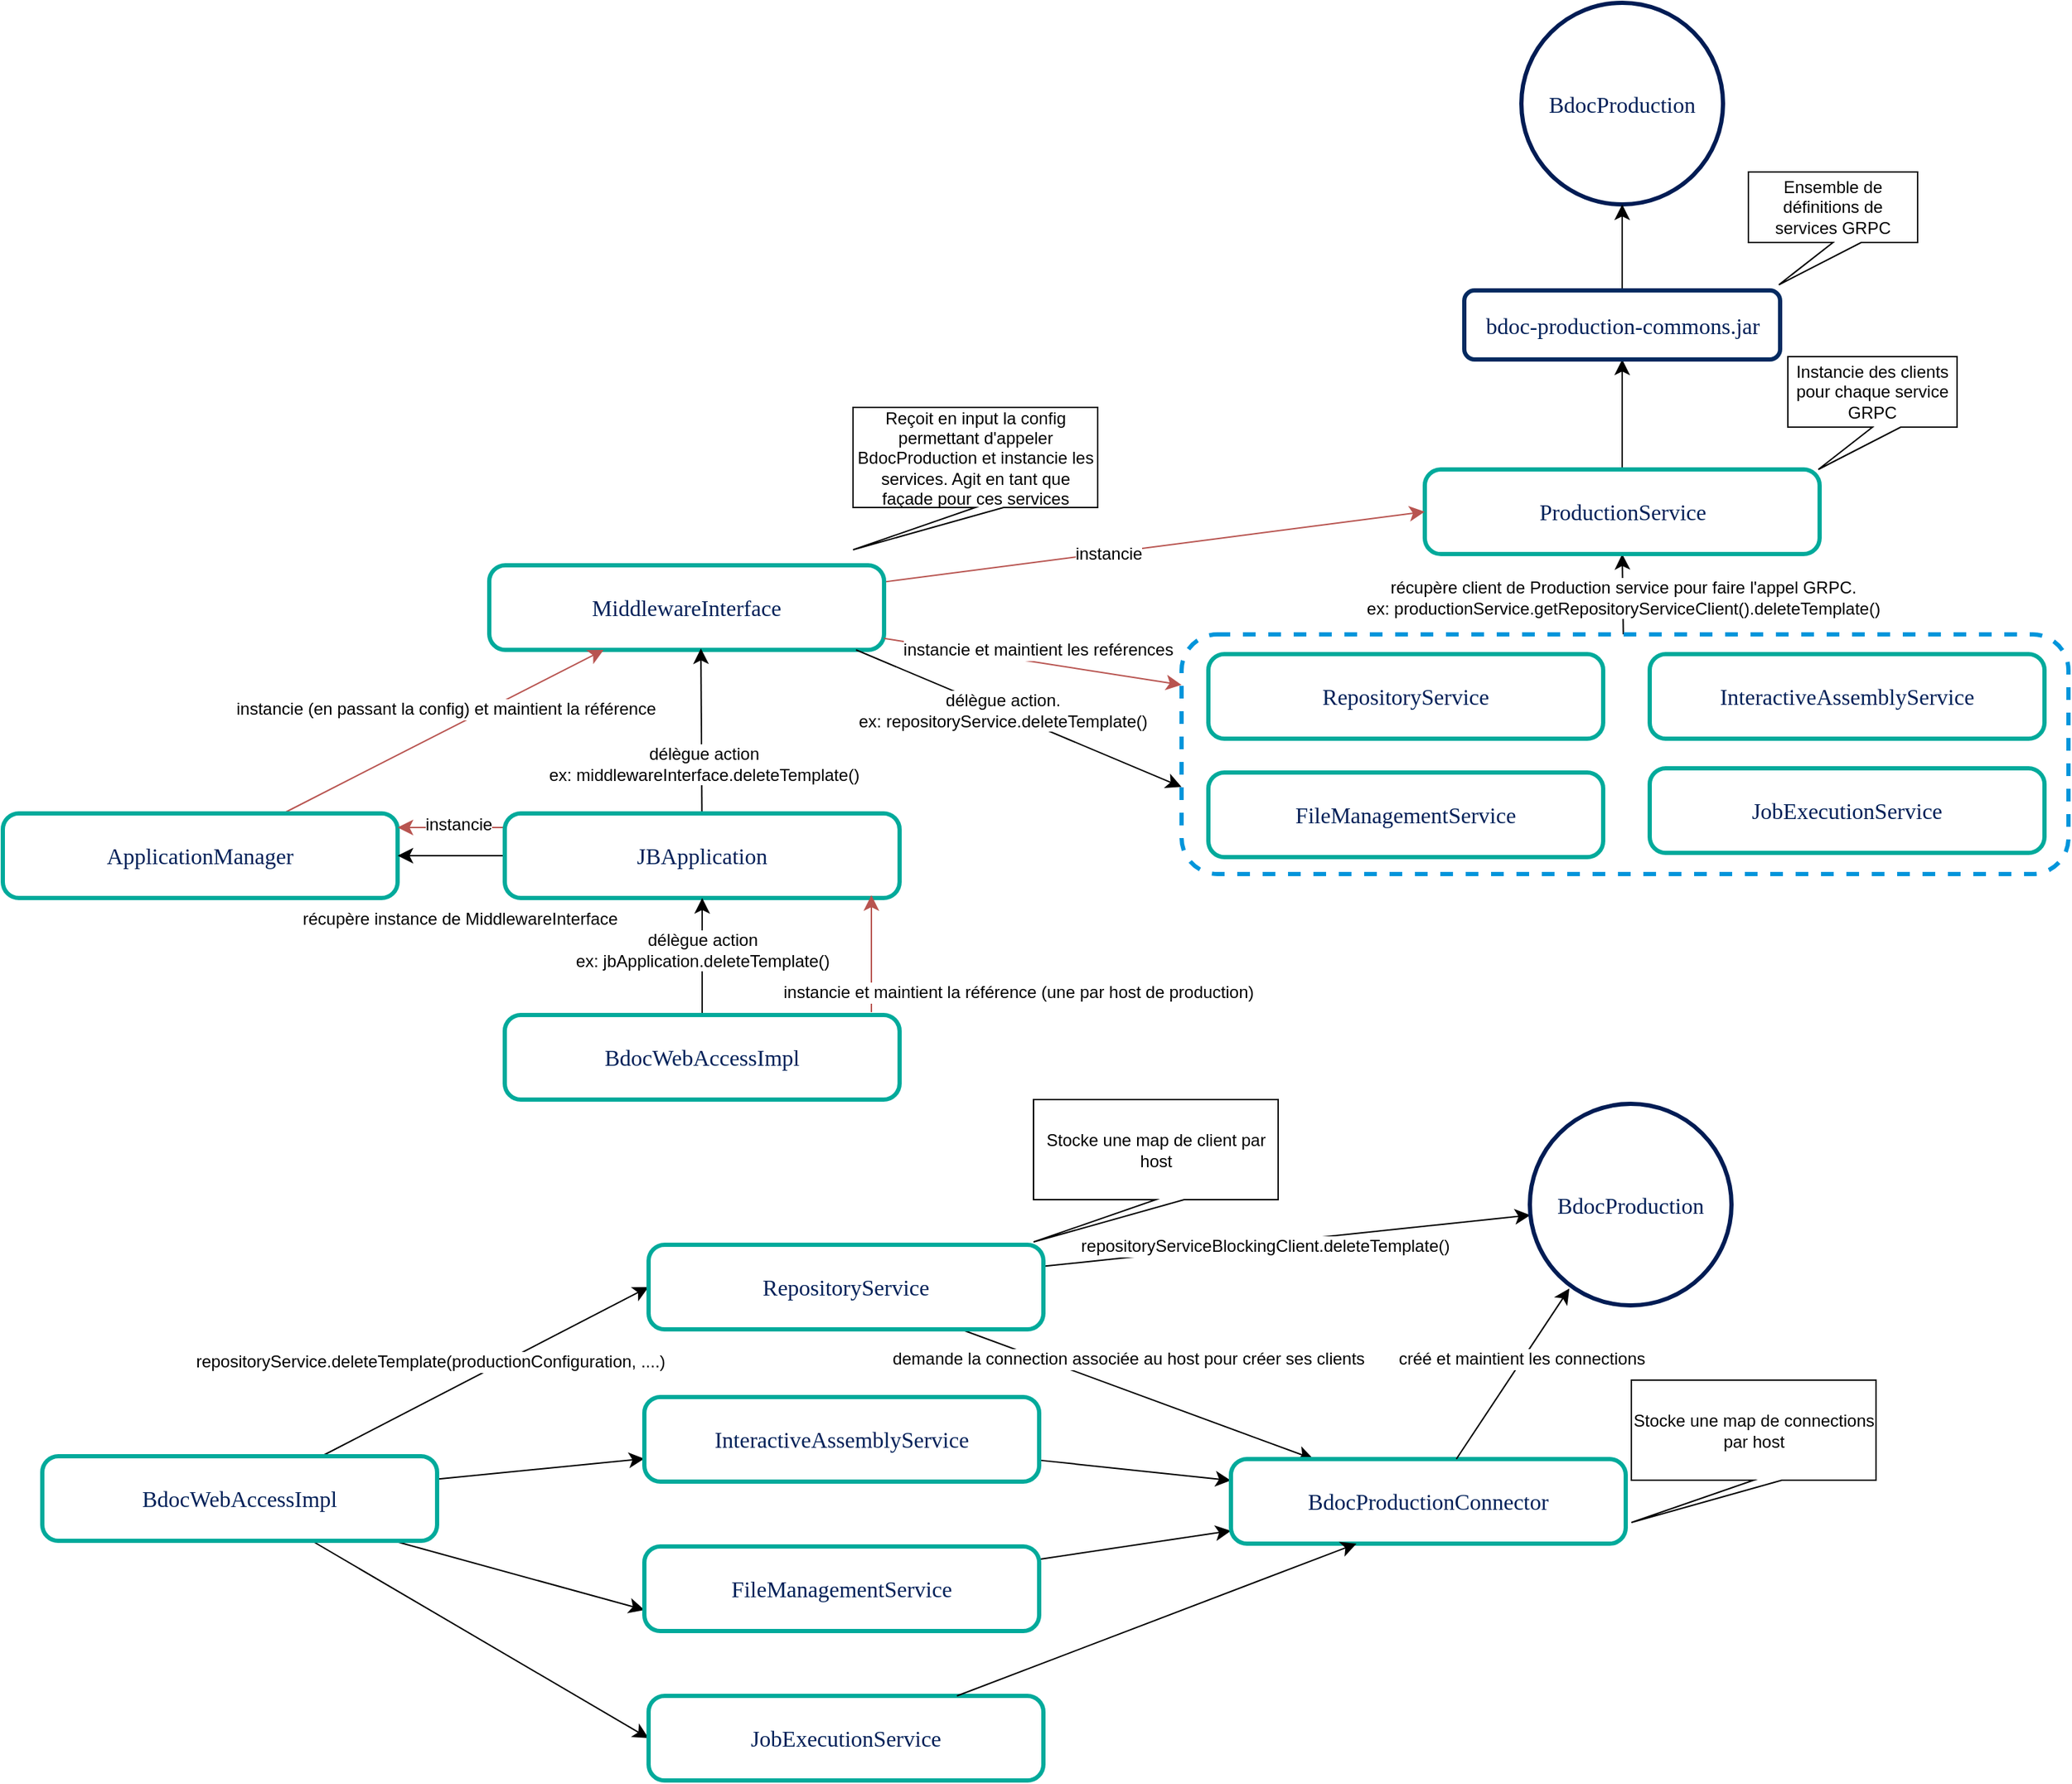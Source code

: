<mxfile version="24.7.6">
  <diagram name="Page-1" id="mQtRlN96GZHrQYOkIhaN">
    <mxGraphModel dx="2634" dy="1232" grid="0" gridSize="10" guides="1" tooltips="1" connect="1" arrows="1" fold="1" page="0" pageScale="1" pageWidth="827" pageHeight="1169" math="0" shadow="0">
      <root>
        <mxCell id="0" />
        <mxCell id="1" parent="0" />
        <mxCell id="X8OBtTKPQ86jGMtwhGi1-28" style="edgeStyle=none;curved=1;rounded=0;orthogonalLoop=1;jettySize=auto;html=1;entryX=0.5;entryY=1;entryDx=0;entryDy=0;fontSize=12;startSize=8;endSize=8;" edge="1" parent="1" source="X8OBtTKPQ86jGMtwhGi1-25" target="X8OBtTKPQ86jGMtwhGi1-3">
          <mxGeometry relative="1" as="geometry" />
        </mxCell>
        <mxCell id="X8OBtTKPQ86jGMtwhGi1-34" value="&lt;div&gt;récupère client de Production service pour faire l&#39;appel GRPC.&lt;/div&gt;&lt;div&gt;ex: productionService.getRepositoryServiceClient().deleteTemplate()&lt;br&gt;&lt;/div&gt;" style="edgeLabel;html=1;align=center;verticalAlign=middle;resizable=0;points=[];fontSize=12;" vertex="1" connectable="0" parent="X8OBtTKPQ86jGMtwhGi1-28">
          <mxGeometry x="0.262" y="-2" relative="1" as="geometry">
            <mxPoint x="-2" y="10" as="offset" />
          </mxGeometry>
        </mxCell>
        <mxCell id="X8OBtTKPQ86jGMtwhGi1-25" value="" style="rounded=1;whiteSpace=wrap;html=1;strokeColor=#0095db;strokeWidth=3;arcSize=15;fontFamily=Cascadia code;fontSource=https%3A%2F%2Ffonts.googleapis.com%2Fcss%3Ffamily%3DCascadia%2Bcode;fontSize=16;fontColor=#002058;fontStyle=0;labelBackgroundColor=none;labelBorderColor=none;dashed=1;" vertex="1" parent="1">
          <mxGeometry x="-176" y="352" width="629" height="170" as="geometry" />
        </mxCell>
        <mxCell id="X8OBtTKPQ86jGMtwhGi1-1" value="BdocProduction" style="ellipse;whiteSpace=wrap;html=1;aspect=fixed;fillColor=#FFFFFF;strokeColor=#001C54;fontColor=#002058;fontFamily=Poppins;fontSource=https%3A%2F%2Ffonts.googleapis.com%2Fcss%3Ffamily%3DPoppins;fontSize=16;strokeWidth=3;fontStyle=0" vertex="1" parent="1">
          <mxGeometry x="65" y="-96" width="143" height="143" as="geometry" />
        </mxCell>
        <mxCell id="X8OBtTKPQ86jGMtwhGi1-10" style="edgeStyle=none;curved=1;rounded=0;orthogonalLoop=1;jettySize=auto;html=1;entryX=0.5;entryY=1;entryDx=0;entryDy=0;fontSize=12;startSize=8;endSize=8;" edge="1" parent="1" source="X8OBtTKPQ86jGMtwhGi1-3" target="X8OBtTKPQ86jGMtwhGi1-7">
          <mxGeometry relative="1" as="geometry" />
        </mxCell>
        <mxCell id="X8OBtTKPQ86jGMtwhGi1-3" value="ProductionService" style="rounded=1;whiteSpace=wrap;html=1;strokeColor=#00AA9B;strokeWidth=3;arcSize=19;fontFamily=Poppins;fontSource=https%3A%2F%2Ffonts.googleapis.com%2Fcss%3Ffamily%3DPoppins;fontSize=16;fontColor=#002058;fontStyle=0;labelBackgroundColor=none;labelBorderColor=none;" vertex="1" parent="1">
          <mxGeometry x="-3.5" y="235" width="280" height="60" as="geometry" />
        </mxCell>
        <mxCell id="X8OBtTKPQ86jGMtwhGi1-11" style="edgeStyle=none;curved=1;rounded=0;orthogonalLoop=1;jettySize=auto;html=1;entryX=0.5;entryY=1;entryDx=0;entryDy=0;fontSize=12;startSize=8;endSize=8;" edge="1" parent="1" source="X8OBtTKPQ86jGMtwhGi1-7" target="X8OBtTKPQ86jGMtwhGi1-1">
          <mxGeometry relative="1" as="geometry" />
        </mxCell>
        <mxCell id="X8OBtTKPQ86jGMtwhGi1-7" value="bdoc-production-commons.jar" style="rounded=1;whiteSpace=wrap;html=1;strokeColor=#042a60;strokeWidth=3;arcSize=15;fontFamily=Cascadia code;fontSource=https%3A%2F%2Ffonts.googleapis.com%2Fcss%3Ffamily%3DCascadia%2Bcode;fontSize=16;fontColor=#002058;fontStyle=0;labelBackgroundColor=none;labelBorderColor=none;" vertex="1" parent="1">
          <mxGeometry x="24.5" y="108" width="224" height="49" as="geometry" />
        </mxCell>
        <mxCell id="X8OBtTKPQ86jGMtwhGi1-9" value="Ensemble de définitions de services GRPC" style="shape=callout;whiteSpace=wrap;html=1;perimeter=calloutPerimeter;position2=0.18;" vertex="1" parent="1">
          <mxGeometry x="226" y="24" width="120" height="80" as="geometry" />
        </mxCell>
        <mxCell id="X8OBtTKPQ86jGMtwhGi1-12" value="Instancie des clients pour chaque service GRPC" style="shape=callout;whiteSpace=wrap;html=1;perimeter=calloutPerimeter;position2=0.18;" vertex="1" parent="1">
          <mxGeometry x="254" y="155" width="120" height="80" as="geometry" />
        </mxCell>
        <mxCell id="X8OBtTKPQ86jGMtwhGi1-15" style="edgeStyle=none;curved=1;rounded=0;orthogonalLoop=1;jettySize=auto;html=1;fontSize=12;startSize=8;endSize=8;fillColor=#f8cecc;strokeColor=#b85450;entryX=0;entryY=0.5;entryDx=0;entryDy=0;" edge="1" parent="1" source="X8OBtTKPQ86jGMtwhGi1-14" target="X8OBtTKPQ86jGMtwhGi1-3">
          <mxGeometry relative="1" as="geometry" />
        </mxCell>
        <mxCell id="X8OBtTKPQ86jGMtwhGi1-30" value="instancie" style="edgeLabel;html=1;align=center;verticalAlign=middle;resizable=0;points=[];fontSize=12;" vertex="1" connectable="0" parent="X8OBtTKPQ86jGMtwhGi1-15">
          <mxGeometry x="-0.172" y="-1" relative="1" as="geometry">
            <mxPoint as="offset" />
          </mxGeometry>
        </mxCell>
        <mxCell id="X8OBtTKPQ86jGMtwhGi1-14" value="MiddlewareInterface" style="rounded=1;whiteSpace=wrap;html=1;strokeColor=#00AA9B;strokeWidth=3;arcSize=19;fontFamily=Poppins;fontSource=https%3A%2F%2Ffonts.googleapis.com%2Fcss%3Ffamily%3DPoppins;fontSize=16;fontColor=#002058;fontStyle=0;labelBackgroundColor=none;labelBorderColor=none;" vertex="1" parent="1">
          <mxGeometry x="-667" y="303" width="280" height="60" as="geometry" />
        </mxCell>
        <mxCell id="X8OBtTKPQ86jGMtwhGi1-17" value="Reçoit en input la config permettant d&#39;appeler BdocProduction et instancie les services. Agit en tant que façade pour ces services" style="shape=callout;whiteSpace=wrap;html=1;perimeter=calloutPerimeter;position2=0;" vertex="1" parent="1">
          <mxGeometry x="-409" y="191" width="173.5" height="101" as="geometry" />
        </mxCell>
        <mxCell id="X8OBtTKPQ86jGMtwhGi1-18" value="RepositoryService" style="rounded=1;whiteSpace=wrap;html=1;strokeColor=#00AA9B;strokeWidth=3;arcSize=19;fontFamily=Poppins;fontSource=https%3A%2F%2Ffonts.googleapis.com%2Fcss%3Ffamily%3DPoppins;fontSize=16;fontColor=#002058;fontStyle=0;labelBackgroundColor=none;labelBorderColor=none;" vertex="1" parent="1">
          <mxGeometry x="-157" y="366" width="280" height="60" as="geometry" />
        </mxCell>
        <mxCell id="X8OBtTKPQ86jGMtwhGi1-19" value="InteractiveAssemblyService" style="rounded=1;whiteSpace=wrap;html=1;strokeColor=#00AA9B;strokeWidth=3;arcSize=19;fontFamily=Poppins;fontSource=https%3A%2F%2Ffonts.googleapis.com%2Fcss%3Ffamily%3DPoppins;fontSize=16;fontColor=#002058;fontStyle=0;labelBackgroundColor=none;labelBorderColor=none;" vertex="1" parent="1">
          <mxGeometry x="156" y="366" width="280" height="60" as="geometry" />
        </mxCell>
        <mxCell id="X8OBtTKPQ86jGMtwhGi1-20" value="FileManagementService" style="rounded=1;whiteSpace=wrap;html=1;strokeColor=#00AA9B;strokeWidth=3;arcSize=19;fontFamily=Poppins;fontSource=https%3A%2F%2Ffonts.googleapis.com%2Fcss%3Ffamily%3DPoppins;fontSize=16;fontColor=#002058;fontStyle=0;labelBackgroundColor=none;labelBorderColor=none;" vertex="1" parent="1">
          <mxGeometry x="-157" y="450" width="280" height="60" as="geometry" />
        </mxCell>
        <mxCell id="X8OBtTKPQ86jGMtwhGi1-21" value="JobExecutionService" style="rounded=1;whiteSpace=wrap;html=1;strokeColor=#00AA9B;strokeWidth=3;arcSize=19;fontFamily=Poppins;fontSource=https%3A%2F%2Ffonts.googleapis.com%2Fcss%3Ffamily%3DPoppins;fontSize=16;fontColor=#002058;fontStyle=0;labelBackgroundColor=none;labelBorderColor=none;" vertex="1" parent="1">
          <mxGeometry x="156" y="447" width="280" height="60" as="geometry" />
        </mxCell>
        <mxCell id="X8OBtTKPQ86jGMtwhGi1-26" style="edgeStyle=none;curved=1;rounded=0;orthogonalLoop=1;jettySize=auto;html=1;exitX=0.5;exitY=0;exitDx=0;exitDy=0;fontSize=12;startSize=8;endSize=8;" edge="1" parent="1" source="X8OBtTKPQ86jGMtwhGi1-25" target="X8OBtTKPQ86jGMtwhGi1-25">
          <mxGeometry relative="1" as="geometry" />
        </mxCell>
        <mxCell id="X8OBtTKPQ86jGMtwhGi1-27" style="edgeStyle=none;curved=1;rounded=0;orthogonalLoop=1;jettySize=auto;html=1;exitX=0.5;exitY=0;exitDx=0;exitDy=0;fontSize=12;startSize=8;endSize=8;" edge="1" parent="1" source="X8OBtTKPQ86jGMtwhGi1-25" target="X8OBtTKPQ86jGMtwhGi1-25">
          <mxGeometry relative="1" as="geometry" />
        </mxCell>
        <mxCell id="X8OBtTKPQ86jGMtwhGi1-29" style="edgeStyle=none;curved=1;rounded=0;orthogonalLoop=1;jettySize=auto;html=1;fontSize=12;startSize=8;endSize=8;fillColor=#f8cecc;strokeColor=#b85450;" edge="1" parent="1" source="X8OBtTKPQ86jGMtwhGi1-14" target="X8OBtTKPQ86jGMtwhGi1-25">
          <mxGeometry relative="1" as="geometry" />
        </mxCell>
        <mxCell id="X8OBtTKPQ86jGMtwhGi1-31" value="instancie et maintient les reférences" style="edgeLabel;html=1;align=center;verticalAlign=middle;resizable=0;points=[];fontSize=12;" vertex="1" connectable="0" parent="X8OBtTKPQ86jGMtwhGi1-29">
          <mxGeometry x="-0.215" y="1" relative="1" as="geometry">
            <mxPoint x="26" y="-4" as="offset" />
          </mxGeometry>
        </mxCell>
        <mxCell id="X8OBtTKPQ86jGMtwhGi1-32" style="edgeStyle=none;curved=1;rounded=0;orthogonalLoop=1;jettySize=auto;html=1;entryX=0.002;entryY=0.3;entryDx=0;entryDy=0;entryPerimeter=0;fontSize=12;startSize=8;endSize=8;exitX=0.929;exitY=1;exitDx=0;exitDy=0;exitPerimeter=0;" edge="1" parent="1" source="X8OBtTKPQ86jGMtwhGi1-14">
          <mxGeometry relative="1" as="geometry">
            <mxPoint x="-297.26" y="443.995" as="sourcePoint" />
            <mxPoint x="-176.002" y="460.24" as="targetPoint" />
          </mxGeometry>
        </mxCell>
        <mxCell id="X8OBtTKPQ86jGMtwhGi1-33" value="&lt;div&gt;délègue action.&lt;/div&gt;&lt;div&gt;ex: repositoryService.deleteTemplate()&lt;br&gt;&lt;/div&gt;" style="edgeLabel;html=1;align=center;verticalAlign=middle;resizable=0;points=[];fontSize=12;" vertex="1" connectable="0" parent="X8OBtTKPQ86jGMtwhGi1-32">
          <mxGeometry x="-0.106" y="1" relative="1" as="geometry">
            <mxPoint as="offset" />
          </mxGeometry>
        </mxCell>
        <mxCell id="X8OBtTKPQ86jGMtwhGi1-37" style="edgeStyle=none;curved=1;rounded=0;orthogonalLoop=1;jettySize=auto;html=1;fontSize=12;startSize=8;endSize=8;fillColor=#f8cecc;strokeColor=#b85450;" edge="1" parent="1" source="X8OBtTKPQ86jGMtwhGi1-36" target="X8OBtTKPQ86jGMtwhGi1-14">
          <mxGeometry relative="1" as="geometry" />
        </mxCell>
        <mxCell id="X8OBtTKPQ86jGMtwhGi1-38" value="instancie (en passant la config) et maintient la référence" style="edgeLabel;html=1;align=center;verticalAlign=middle;resizable=0;points=[];fontSize=12;" vertex="1" connectable="0" parent="X8OBtTKPQ86jGMtwhGi1-37">
          <mxGeometry x="-0.314" relative="1" as="geometry">
            <mxPoint x="37" y="-34" as="offset" />
          </mxGeometry>
        </mxCell>
        <mxCell id="X8OBtTKPQ86jGMtwhGi1-36" value="ApplicationManager" style="rounded=1;whiteSpace=wrap;html=1;strokeColor=#00AA9B;strokeWidth=3;arcSize=19;fontFamily=Poppins;fontSource=https%3A%2F%2Ffonts.googleapis.com%2Fcss%3Ffamily%3DPoppins;fontSize=16;fontColor=#002058;fontStyle=0;labelBackgroundColor=none;labelBorderColor=none;" vertex="1" parent="1">
          <mxGeometry x="-1012" y="479" width="280" height="60" as="geometry" />
        </mxCell>
        <mxCell id="X8OBtTKPQ86jGMtwhGi1-41" style="edgeStyle=none;curved=1;rounded=0;orthogonalLoop=1;jettySize=auto;html=1;fontSize=12;startSize=8;endSize=8;entryX=0.536;entryY=0.983;entryDx=0;entryDy=0;entryPerimeter=0;" edge="1" parent="1" source="X8OBtTKPQ86jGMtwhGi1-39" target="X8OBtTKPQ86jGMtwhGi1-14">
          <mxGeometry relative="1" as="geometry">
            <mxPoint x="-525" y="395" as="targetPoint" />
          </mxGeometry>
        </mxCell>
        <mxCell id="X8OBtTKPQ86jGMtwhGi1-42" value="délègue action&lt;br&gt;ex: middlewareInterface.deleteTemplate()" style="edgeLabel;html=1;align=center;verticalAlign=middle;resizable=0;points=[];fontSize=12;" vertex="1" connectable="0" parent="X8OBtTKPQ86jGMtwhGi1-41">
          <mxGeometry x="0.157" relative="1" as="geometry">
            <mxPoint x="1" y="32" as="offset" />
          </mxGeometry>
        </mxCell>
        <mxCell id="X8OBtTKPQ86jGMtwhGi1-43" style="edgeStyle=none;curved=1;rounded=0;orthogonalLoop=1;jettySize=auto;html=1;entryX=1;entryY=0.5;entryDx=0;entryDy=0;fontSize=12;startSize=8;endSize=8;" edge="1" parent="1" source="X8OBtTKPQ86jGMtwhGi1-39" target="X8OBtTKPQ86jGMtwhGi1-36">
          <mxGeometry relative="1" as="geometry" />
        </mxCell>
        <mxCell id="X8OBtTKPQ86jGMtwhGi1-44" value="récupère instance de MiddlewareInterface" style="edgeLabel;html=1;align=center;verticalAlign=middle;resizable=0;points=[];fontSize=12;" vertex="1" connectable="0" parent="X8OBtTKPQ86jGMtwhGi1-43">
          <mxGeometry x="-0.08" relative="1" as="geometry">
            <mxPoint x="3" y="45" as="offset" />
          </mxGeometry>
        </mxCell>
        <mxCell id="X8OBtTKPQ86jGMtwhGi1-51" style="edgeStyle=none;curved=1;rounded=0;orthogonalLoop=1;jettySize=auto;html=1;fontSize=12;startSize=8;endSize=8;fillColor=#f8cecc;strokeColor=#b85450;" edge="1" parent="1">
          <mxGeometry relative="1" as="geometry">
            <mxPoint x="-656" y="489" as="sourcePoint" />
            <mxPoint x="-732" y="489" as="targetPoint" />
          </mxGeometry>
        </mxCell>
        <mxCell id="X8OBtTKPQ86jGMtwhGi1-52" value="instancie" style="edgeLabel;html=1;align=center;verticalAlign=middle;resizable=0;points=[];fontSize=12;" vertex="1" connectable="0" parent="X8OBtTKPQ86jGMtwhGi1-51">
          <mxGeometry x="-0.289" y="-2" relative="1" as="geometry">
            <mxPoint x="-6" as="offset" />
          </mxGeometry>
        </mxCell>
        <mxCell id="X8OBtTKPQ86jGMtwhGi1-39" value="JBApplication" style="rounded=1;whiteSpace=wrap;html=1;strokeColor=#00AA9B;strokeWidth=3;arcSize=19;fontFamily=Poppins;fontSource=https%3A%2F%2Ffonts.googleapis.com%2Fcss%3Ffamily%3DPoppins;fontSize=16;fontColor=#002058;fontStyle=0;labelBackgroundColor=none;labelBorderColor=none;" vertex="1" parent="1">
          <mxGeometry x="-656" y="479" width="280" height="60" as="geometry" />
        </mxCell>
        <mxCell id="X8OBtTKPQ86jGMtwhGi1-47" style="edgeStyle=none;curved=1;rounded=0;orthogonalLoop=1;jettySize=auto;html=1;fontSize=12;startSize=8;endSize=8;" edge="1" parent="1" source="X8OBtTKPQ86jGMtwhGi1-46" target="X8OBtTKPQ86jGMtwhGi1-39">
          <mxGeometry relative="1" as="geometry" />
        </mxCell>
        <mxCell id="X8OBtTKPQ86jGMtwhGi1-48" value="&lt;div&gt;délègue action&lt;/div&gt;&lt;div&gt;ex: jbApplication.deleteTemplate()&lt;br&gt;&lt;/div&gt;" style="edgeLabel;html=1;align=center;verticalAlign=middle;resizable=0;points=[];fontSize=12;" vertex="1" connectable="0" parent="X8OBtTKPQ86jGMtwhGi1-47">
          <mxGeometry x="0.108" relative="1" as="geometry">
            <mxPoint as="offset" />
          </mxGeometry>
        </mxCell>
        <mxCell id="X8OBtTKPQ86jGMtwhGi1-49" style="edgeStyle=none;curved=1;rounded=0;orthogonalLoop=1;jettySize=auto;html=1;fontSize=12;startSize=8;endSize=8;fillColor=#f8cecc;strokeColor=#b85450;" edge="1" parent="1">
          <mxGeometry relative="1" as="geometry">
            <mxPoint x="-396" y="620" as="sourcePoint" />
            <mxPoint x="-396" y="537" as="targetPoint" />
          </mxGeometry>
        </mxCell>
        <mxCell id="X8OBtTKPQ86jGMtwhGi1-50" value="instancie et maintient la référence (une par host de production)" style="edgeLabel;html=1;align=center;verticalAlign=middle;resizable=0;points=[];fontSize=12;" vertex="1" connectable="0" parent="X8OBtTKPQ86jGMtwhGi1-49">
          <mxGeometry x="0.181" relative="1" as="geometry">
            <mxPoint x="104" y="35" as="offset" />
          </mxGeometry>
        </mxCell>
        <mxCell id="X8OBtTKPQ86jGMtwhGi1-46" value="BdocWebAccessImpl" style="rounded=1;whiteSpace=wrap;html=1;strokeColor=#00AA9B;strokeWidth=3;arcSize=19;fontFamily=Poppins;fontSource=https%3A%2F%2Ffonts.googleapis.com%2Fcss%3Ffamily%3DPoppins;fontSize=16;fontColor=#002058;fontStyle=0;labelBackgroundColor=none;labelBorderColor=none;" vertex="1" parent="1">
          <mxGeometry x="-656" y="622" width="280" height="60" as="geometry" />
        </mxCell>
        <mxCell id="X8OBtTKPQ86jGMtwhGi1-59" style="edgeStyle=none;curved=1;rounded=0;orthogonalLoop=1;jettySize=auto;html=1;fontSize=12;startSize=8;endSize=8;entryX=0;entryY=0.5;entryDx=0;entryDy=0;" edge="1" parent="1" source="X8OBtTKPQ86jGMtwhGi1-53" target="X8OBtTKPQ86jGMtwhGi1-54">
          <mxGeometry relative="1" as="geometry" />
        </mxCell>
        <mxCell id="X8OBtTKPQ86jGMtwhGi1-71" value="repositoryService.deleteTemplate(productionConfiguration, ....)" style="edgeLabel;html=1;align=center;verticalAlign=middle;resizable=0;points=[];fontSize=12;" vertex="1" connectable="0" parent="X8OBtTKPQ86jGMtwhGi1-59">
          <mxGeometry x="0.209" y="-2" relative="1" as="geometry">
            <mxPoint x="-65" y="4" as="offset" />
          </mxGeometry>
        </mxCell>
        <mxCell id="X8OBtTKPQ86jGMtwhGi1-60" style="edgeStyle=none;curved=1;rounded=0;orthogonalLoop=1;jettySize=auto;html=1;fontSize=12;startSize=8;endSize=8;" edge="1" parent="1" source="X8OBtTKPQ86jGMtwhGi1-53" target="X8OBtTKPQ86jGMtwhGi1-55">
          <mxGeometry relative="1" as="geometry" />
        </mxCell>
        <mxCell id="X8OBtTKPQ86jGMtwhGi1-61" style="edgeStyle=none;curved=1;rounded=0;orthogonalLoop=1;jettySize=auto;html=1;entryX=0;entryY=0.75;entryDx=0;entryDy=0;fontSize=12;startSize=8;endSize=8;" edge="1" parent="1" source="X8OBtTKPQ86jGMtwhGi1-53" target="X8OBtTKPQ86jGMtwhGi1-56">
          <mxGeometry relative="1" as="geometry" />
        </mxCell>
        <mxCell id="X8OBtTKPQ86jGMtwhGi1-62" style="edgeStyle=none;curved=1;rounded=0;orthogonalLoop=1;jettySize=auto;html=1;entryX=0;entryY=0.5;entryDx=0;entryDy=0;fontSize=12;startSize=8;endSize=8;" edge="1" parent="1" source="X8OBtTKPQ86jGMtwhGi1-53" target="X8OBtTKPQ86jGMtwhGi1-57">
          <mxGeometry relative="1" as="geometry" />
        </mxCell>
        <mxCell id="X8OBtTKPQ86jGMtwhGi1-53" value="BdocWebAccessImpl" style="rounded=1;whiteSpace=wrap;html=1;strokeColor=#00AA9B;strokeWidth=3;arcSize=19;fontFamily=Poppins;fontSource=https%3A%2F%2Ffonts.googleapis.com%2Fcss%3Ffamily%3DPoppins;fontSize=16;fontColor=#002058;fontStyle=0;labelBackgroundColor=none;labelBorderColor=none;" vertex="1" parent="1">
          <mxGeometry x="-984" y="935" width="280" height="60" as="geometry" />
        </mxCell>
        <mxCell id="X8OBtTKPQ86jGMtwhGi1-66" style="edgeStyle=none;curved=1;rounded=0;orthogonalLoop=1;jettySize=auto;html=1;fontSize=12;startSize=8;endSize=8;" edge="1" parent="1" source="X8OBtTKPQ86jGMtwhGi1-54" target="X8OBtTKPQ86jGMtwhGi1-63">
          <mxGeometry relative="1" as="geometry" />
        </mxCell>
        <mxCell id="X8OBtTKPQ86jGMtwhGi1-77" value="demande la connection associée au host pour créer ses clients" style="edgeLabel;html=1;align=center;verticalAlign=middle;resizable=0;points=[];fontSize=12;" vertex="1" connectable="0" parent="X8OBtTKPQ86jGMtwhGi1-66">
          <mxGeometry x="-0.253" relative="1" as="geometry">
            <mxPoint x="25" y="-14" as="offset" />
          </mxGeometry>
        </mxCell>
        <mxCell id="X8OBtTKPQ86jGMtwhGi1-73" style="edgeStyle=none;curved=1;rounded=0;orthogonalLoop=1;jettySize=auto;html=1;fontSize=12;startSize=8;endSize=8;" edge="1" parent="1" source="X8OBtTKPQ86jGMtwhGi1-54" target="X8OBtTKPQ86jGMtwhGi1-72">
          <mxGeometry relative="1" as="geometry" />
        </mxCell>
        <mxCell id="X8OBtTKPQ86jGMtwhGi1-74" value="repositoryServiceBlockingClient.deleteTemplate()" style="edgeLabel;html=1;align=center;verticalAlign=middle;resizable=0;points=[];fontSize=12;" vertex="1" connectable="0" parent="X8OBtTKPQ86jGMtwhGi1-73">
          <mxGeometry x="-0.095" y="-2" relative="1" as="geometry">
            <mxPoint as="offset" />
          </mxGeometry>
        </mxCell>
        <mxCell id="X8OBtTKPQ86jGMtwhGi1-54" value="RepositoryService" style="rounded=1;whiteSpace=wrap;html=1;strokeColor=#00AA9B;strokeWidth=3;arcSize=19;fontFamily=Poppins;fontSource=https%3A%2F%2Ffonts.googleapis.com%2Fcss%3Ffamily%3DPoppins;fontSize=16;fontColor=#002058;fontStyle=0;labelBackgroundColor=none;labelBorderColor=none;" vertex="1" parent="1">
          <mxGeometry x="-554" y="785" width="280" height="60" as="geometry" />
        </mxCell>
        <mxCell id="X8OBtTKPQ86jGMtwhGi1-65" style="edgeStyle=none;curved=1;rounded=0;orthogonalLoop=1;jettySize=auto;html=1;fontSize=12;startSize=8;endSize=8;" edge="1" parent="1" source="X8OBtTKPQ86jGMtwhGi1-55" target="X8OBtTKPQ86jGMtwhGi1-63">
          <mxGeometry relative="1" as="geometry" />
        </mxCell>
        <mxCell id="X8OBtTKPQ86jGMtwhGi1-55" value="InteractiveAssemblyService" style="rounded=1;whiteSpace=wrap;html=1;strokeColor=#00AA9B;strokeWidth=3;arcSize=19;fontFamily=Poppins;fontSource=https%3A%2F%2Ffonts.googleapis.com%2Fcss%3Ffamily%3DPoppins;fontSize=16;fontColor=#002058;fontStyle=0;labelBackgroundColor=none;labelBorderColor=none;" vertex="1" parent="1">
          <mxGeometry x="-557" y="893" width="280" height="60" as="geometry" />
        </mxCell>
        <mxCell id="X8OBtTKPQ86jGMtwhGi1-67" style="edgeStyle=none;curved=1;rounded=0;orthogonalLoop=1;jettySize=auto;html=1;fontSize=12;startSize=8;endSize=8;" edge="1" parent="1" source="X8OBtTKPQ86jGMtwhGi1-56" target="X8OBtTKPQ86jGMtwhGi1-63">
          <mxGeometry relative="1" as="geometry" />
        </mxCell>
        <mxCell id="X8OBtTKPQ86jGMtwhGi1-56" value="FileManagementService" style="rounded=1;whiteSpace=wrap;html=1;strokeColor=#00AA9B;strokeWidth=3;arcSize=19;fontFamily=Poppins;fontSource=https%3A%2F%2Ffonts.googleapis.com%2Fcss%3Ffamily%3DPoppins;fontSize=16;fontColor=#002058;fontStyle=0;labelBackgroundColor=none;labelBorderColor=none;" vertex="1" parent="1">
          <mxGeometry x="-557" y="999" width="280" height="60" as="geometry" />
        </mxCell>
        <mxCell id="X8OBtTKPQ86jGMtwhGi1-57" value="JobExecutionService" style="rounded=1;whiteSpace=wrap;html=1;strokeColor=#00AA9B;strokeWidth=3;arcSize=19;fontFamily=Poppins;fontSource=https%3A%2F%2Ffonts.googleapis.com%2Fcss%3Ffamily%3DPoppins;fontSize=16;fontColor=#002058;fontStyle=0;labelBackgroundColor=none;labelBorderColor=none;" vertex="1" parent="1">
          <mxGeometry x="-554" y="1105" width="280" height="60" as="geometry" />
        </mxCell>
        <mxCell id="X8OBtTKPQ86jGMtwhGi1-63" value="BdocProductionConnector" style="rounded=1;whiteSpace=wrap;html=1;strokeColor=#00AA9B;strokeWidth=3;arcSize=19;fontFamily=Poppins;fontSource=https%3A%2F%2Ffonts.googleapis.com%2Fcss%3Ffamily%3DPoppins;fontSize=16;fontColor=#002058;fontStyle=0;labelBackgroundColor=none;labelBorderColor=none;" vertex="1" parent="1">
          <mxGeometry x="-141" y="937" width="280" height="60" as="geometry" />
        </mxCell>
        <mxCell id="X8OBtTKPQ86jGMtwhGi1-68" style="edgeStyle=none;curved=1;rounded=0;orthogonalLoop=1;jettySize=auto;html=1;entryX=0.318;entryY=1;entryDx=0;entryDy=0;entryPerimeter=0;fontSize=12;startSize=8;endSize=8;" edge="1" parent="1" source="X8OBtTKPQ86jGMtwhGi1-57" target="X8OBtTKPQ86jGMtwhGi1-63">
          <mxGeometry relative="1" as="geometry" />
        </mxCell>
        <mxCell id="X8OBtTKPQ86jGMtwhGi1-69" value="Stocke une map de connections par host" style="shape=callout;whiteSpace=wrap;html=1;perimeter=calloutPerimeter;position2=0;" vertex="1" parent="1">
          <mxGeometry x="143" y="881" width="173.5" height="101" as="geometry" />
        </mxCell>
        <mxCell id="X8OBtTKPQ86jGMtwhGi1-70" value="Stocke une map de client par host" style="shape=callout;whiteSpace=wrap;html=1;perimeter=calloutPerimeter;position2=0;" vertex="1" parent="1">
          <mxGeometry x="-281" y="682" width="173.5" height="101" as="geometry" />
        </mxCell>
        <mxCell id="X8OBtTKPQ86jGMtwhGi1-72" value="BdocProduction" style="ellipse;whiteSpace=wrap;html=1;aspect=fixed;fillColor=#FFFFFF;strokeColor=#001C54;fontColor=#002058;fontFamily=Poppins;fontSource=https%3A%2F%2Ffonts.googleapis.com%2Fcss%3Ffamily%3DPoppins;fontSize=16;strokeWidth=3;fontStyle=0" vertex="1" parent="1">
          <mxGeometry x="71" y="685" width="143" height="143" as="geometry" />
        </mxCell>
        <mxCell id="X8OBtTKPQ86jGMtwhGi1-75" style="edgeStyle=none;curved=1;rounded=0;orthogonalLoop=1;jettySize=auto;html=1;entryX=0.196;entryY=0.916;entryDx=0;entryDy=0;entryPerimeter=0;fontSize=12;startSize=8;endSize=8;" edge="1" parent="1" source="X8OBtTKPQ86jGMtwhGi1-63" target="X8OBtTKPQ86jGMtwhGi1-72">
          <mxGeometry relative="1" as="geometry" />
        </mxCell>
        <mxCell id="X8OBtTKPQ86jGMtwhGi1-76" value="créé et maintient les connections" style="edgeLabel;html=1;align=center;verticalAlign=middle;resizable=0;points=[];fontSize=12;" vertex="1" connectable="0" parent="X8OBtTKPQ86jGMtwhGi1-75">
          <mxGeometry x="0.167" y="1" relative="1" as="geometry">
            <mxPoint as="offset" />
          </mxGeometry>
        </mxCell>
      </root>
    </mxGraphModel>
  </diagram>
</mxfile>
